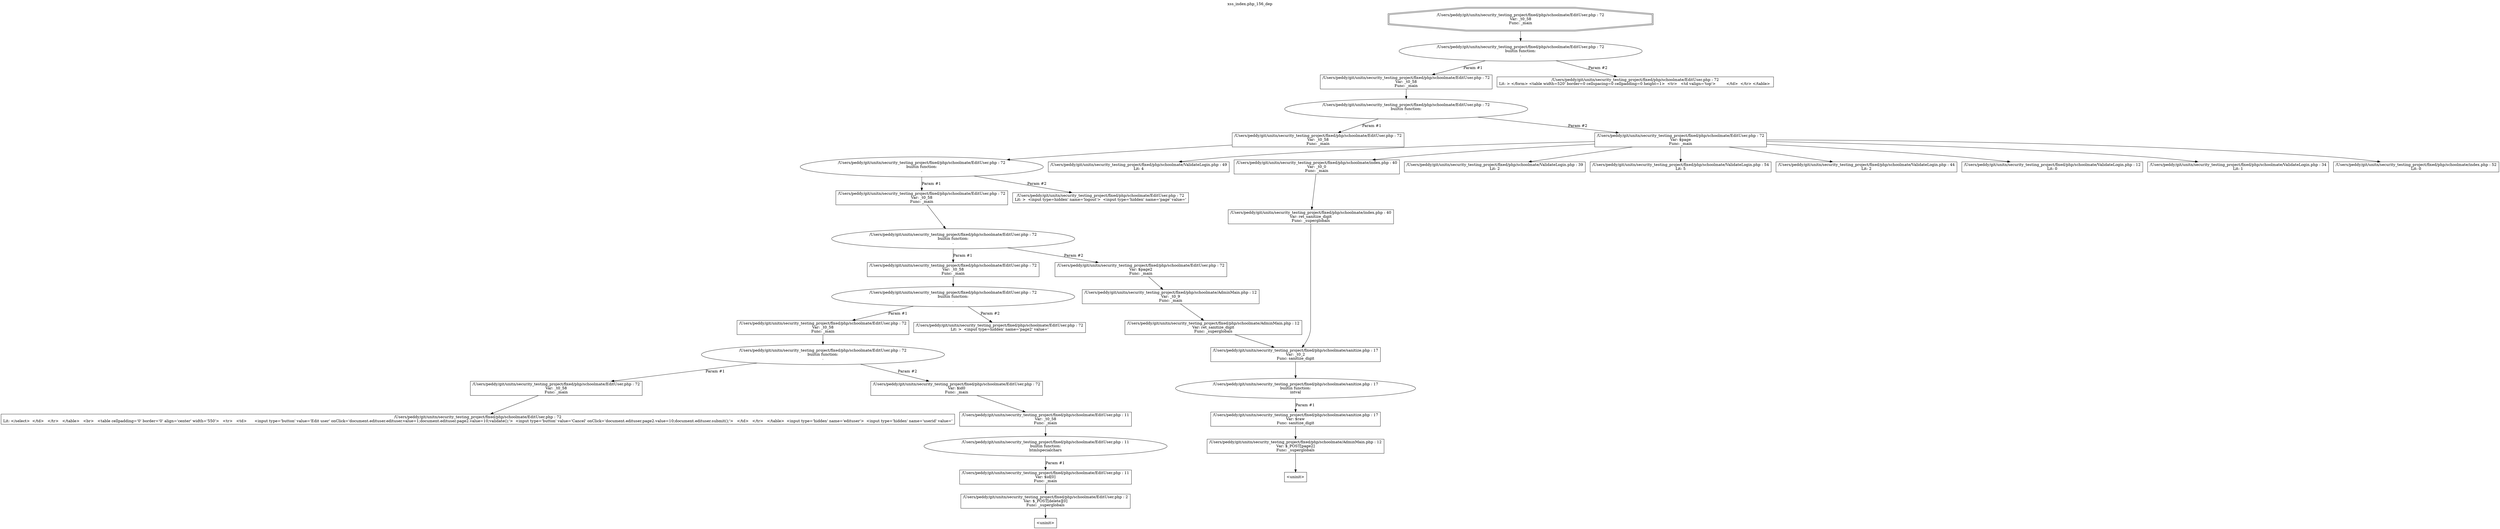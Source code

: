 digraph cfg {
  label="xss_index.php_156_dep";
  labelloc=t;
  n1 [shape=doubleoctagon, label="/Users/peddy/git/unitn/security_testing_project/fixed/php/schoolmate/EditUser.php : 72\nVar: _t0_58\nFunc: _main\n"];
  n2 [shape=ellipse, label="/Users/peddy/git/unitn/security_testing_project/fixed/php/schoolmate/EditUser.php : 72\nbuiltin function:\n.\n"];
  n3 [shape=box, label="/Users/peddy/git/unitn/security_testing_project/fixed/php/schoolmate/EditUser.php : 72\nVar: _t0_58\nFunc: _main\n"];
  n4 [shape=ellipse, label="/Users/peddy/git/unitn/security_testing_project/fixed/php/schoolmate/EditUser.php : 72\nbuiltin function:\n.\n"];
  n5 [shape=box, label="/Users/peddy/git/unitn/security_testing_project/fixed/php/schoolmate/EditUser.php : 72\nVar: _t0_58\nFunc: _main\n"];
  n6 [shape=ellipse, label="/Users/peddy/git/unitn/security_testing_project/fixed/php/schoolmate/EditUser.php : 72\nbuiltin function:\n.\n"];
  n7 [shape=box, label="/Users/peddy/git/unitn/security_testing_project/fixed/php/schoolmate/EditUser.php : 72\nVar: _t0_58\nFunc: _main\n"];
  n8 [shape=ellipse, label="/Users/peddy/git/unitn/security_testing_project/fixed/php/schoolmate/EditUser.php : 72\nbuiltin function:\n.\n"];
  n9 [shape=box, label="/Users/peddy/git/unitn/security_testing_project/fixed/php/schoolmate/EditUser.php : 72\nVar: _t0_58\nFunc: _main\n"];
  n10 [shape=ellipse, label="/Users/peddy/git/unitn/security_testing_project/fixed/php/schoolmate/EditUser.php : 72\nbuiltin function:\n.\n"];
  n11 [shape=box, label="/Users/peddy/git/unitn/security_testing_project/fixed/php/schoolmate/EditUser.php : 72\nVar: _t0_58\nFunc: _main\n"];
  n12 [shape=ellipse, label="/Users/peddy/git/unitn/security_testing_project/fixed/php/schoolmate/EditUser.php : 72\nbuiltin function:\n.\n"];
  n13 [shape=box, label="/Users/peddy/git/unitn/security_testing_project/fixed/php/schoolmate/EditUser.php : 72\nVar: _t0_58\nFunc: _main\n"];
  n14 [shape=box, label="/Users/peddy/git/unitn/security_testing_project/fixed/php/schoolmate/EditUser.php : 72\nLit: </select>	</td>   </tr>   </table>   <br>   <table cellpadding='0' border='0' align='center' width='550'>   <tr>   <td>	<input type='button' value='Edit user' onClick='document.edituser.edituser.value=1;document.edituser.page2.value=10;validate();'>	<input type='button' value='Cancel' onClick='document.edituser.page2.value=10;document.edituser.submit();'>   </td>   </tr>   </table>  <input type='hidden' name='edituser'>  <input type='hidden' name='userid' value='\n"];
  n15 [shape=box, label="/Users/peddy/git/unitn/security_testing_project/fixed/php/schoolmate/EditUser.php : 72\nVar: $id0\nFunc: _main\n"];
  n16 [shape=box, label="/Users/peddy/git/unitn/security_testing_project/fixed/php/schoolmate/EditUser.php : 11\nVar: _t0_58\nFunc: _main\n"];
  n17 [shape=ellipse, label="/Users/peddy/git/unitn/security_testing_project/fixed/php/schoolmate/EditUser.php : 11\nbuiltin function:\nhtmlspecialchars\n"];
  n18 [shape=box, label="/Users/peddy/git/unitn/security_testing_project/fixed/php/schoolmate/EditUser.php : 11\nVar: $id[0]\nFunc: _main\n"];
  n19 [shape=box, label="/Users/peddy/git/unitn/security_testing_project/fixed/php/schoolmate/EditUser.php : 2\nVar: $_POST[delete][0]\nFunc: _superglobals\n"];
  n20 [shape=box, label="<uninit>"];
  n21 [shape=box, label="/Users/peddy/git/unitn/security_testing_project/fixed/php/schoolmate/EditUser.php : 72\nLit: >  <input type=hidden' name='page2' value='\n"];
  n22 [shape=box, label="/Users/peddy/git/unitn/security_testing_project/fixed/php/schoolmate/EditUser.php : 72\nVar: $page2\nFunc: _main\n"];
  n23 [shape=box, label="/Users/peddy/git/unitn/security_testing_project/fixed/php/schoolmate/AdminMain.php : 12\nVar: _t0_9\nFunc: _main\n"];
  n24 [shape=box, label="/Users/peddy/git/unitn/security_testing_project/fixed/php/schoolmate/AdminMain.php : 12\nVar: ret_sanitize_digit\nFunc: _superglobals\n"];
  n25 [shape=box, label="/Users/peddy/git/unitn/security_testing_project/fixed/php/schoolmate/sanitize.php : 17\nVar: _t0_2\nFunc: sanitize_digit\n"];
  n26 [shape=ellipse, label="/Users/peddy/git/unitn/security_testing_project/fixed/php/schoolmate/sanitize.php : 17\nbuiltin function:\nintval\n"];
  n27 [shape=box, label="/Users/peddy/git/unitn/security_testing_project/fixed/php/schoolmate/sanitize.php : 17\nVar: $raw\nFunc: sanitize_digit\n"];
  n28 [shape=box, label="/Users/peddy/git/unitn/security_testing_project/fixed/php/schoolmate/AdminMain.php : 12\nVar: $_POST[page2]\nFunc: _superglobals\n"];
  n29 [shape=box, label="<uninit>"];
  n30 [shape=box, label="/Users/peddy/git/unitn/security_testing_project/fixed/php/schoolmate/EditUser.php : 72\nLit: >  <input type=hidden' name='logout'>  <input type='hidden' name='page' value='\n"];
  n31 [shape=box, label="/Users/peddy/git/unitn/security_testing_project/fixed/php/schoolmate/EditUser.php : 72\nVar: $page\nFunc: _main\n"];
  n32 [shape=box, label="/Users/peddy/git/unitn/security_testing_project/fixed/php/schoolmate/ValidateLogin.php : 49\nLit: 4\n"];
  n33 [shape=box, label="/Users/peddy/git/unitn/security_testing_project/fixed/php/schoolmate/index.php : 40\nVar: _t0_0\nFunc: _main\n"];
  n34 [shape=box, label="/Users/peddy/git/unitn/security_testing_project/fixed/php/schoolmate/index.php : 40\nVar: ret_sanitize_digit\nFunc: _superglobals\n"];
  n35 [shape=box, label="/Users/peddy/git/unitn/security_testing_project/fixed/php/schoolmate/ValidateLogin.php : 39\nLit: 2\n"];
  n36 [shape=box, label="/Users/peddy/git/unitn/security_testing_project/fixed/php/schoolmate/ValidateLogin.php : 54\nLit: 5\n"];
  n37 [shape=box, label="/Users/peddy/git/unitn/security_testing_project/fixed/php/schoolmate/ValidateLogin.php : 44\nLit: 2\n"];
  n38 [shape=box, label="/Users/peddy/git/unitn/security_testing_project/fixed/php/schoolmate/ValidateLogin.php : 12\nLit: 0\n"];
  n39 [shape=box, label="/Users/peddy/git/unitn/security_testing_project/fixed/php/schoolmate/ValidateLogin.php : 34\nLit: 1\n"];
  n40 [shape=box, label="/Users/peddy/git/unitn/security_testing_project/fixed/php/schoolmate/index.php : 52\nLit: 0\n"];
  n41 [shape=box, label="/Users/peddy/git/unitn/security_testing_project/fixed/php/schoolmate/EditUser.php : 72\nLit: > </form> <table width=520' border=0 cellspacing=0 cellpadding=0 height=1>  <tr>   <td valign='top'>	&nbsp;   </td>  </tr> </table> \n"];
  n1 -> n2;
  n3 -> n4;
  n5 -> n6;
  n7 -> n8;
  n9 -> n10;
  n11 -> n12;
  n13 -> n14;
  n12 -> n13[label="Param #1"];
  n12 -> n15[label="Param #2"];
  n16 -> n17;
  n19 -> n20;
  n18 -> n19;
  n17 -> n18[label="Param #1"];
  n15 -> n16;
  n10 -> n11[label="Param #1"];
  n10 -> n21[label="Param #2"];
  n8 -> n9[label="Param #1"];
  n8 -> n22[label="Param #2"];
  n25 -> n26;
  n28 -> n29;
  n27 -> n28;
  n26 -> n27[label="Param #1"];
  n24 -> n25;
  n23 -> n24;
  n22 -> n23;
  n6 -> n7[label="Param #1"];
  n6 -> n30[label="Param #2"];
  n4 -> n5[label="Param #1"];
  n4 -> n31[label="Param #2"];
  n31 -> n32;
  n31 -> n33;
  n31 -> n35;
  n31 -> n36;
  n31 -> n37;
  n31 -> n38;
  n31 -> n39;
  n31 -> n40;
  n34 -> n25;
  n33 -> n34;
  n2 -> n3[label="Param #1"];
  n2 -> n41[label="Param #2"];
}
